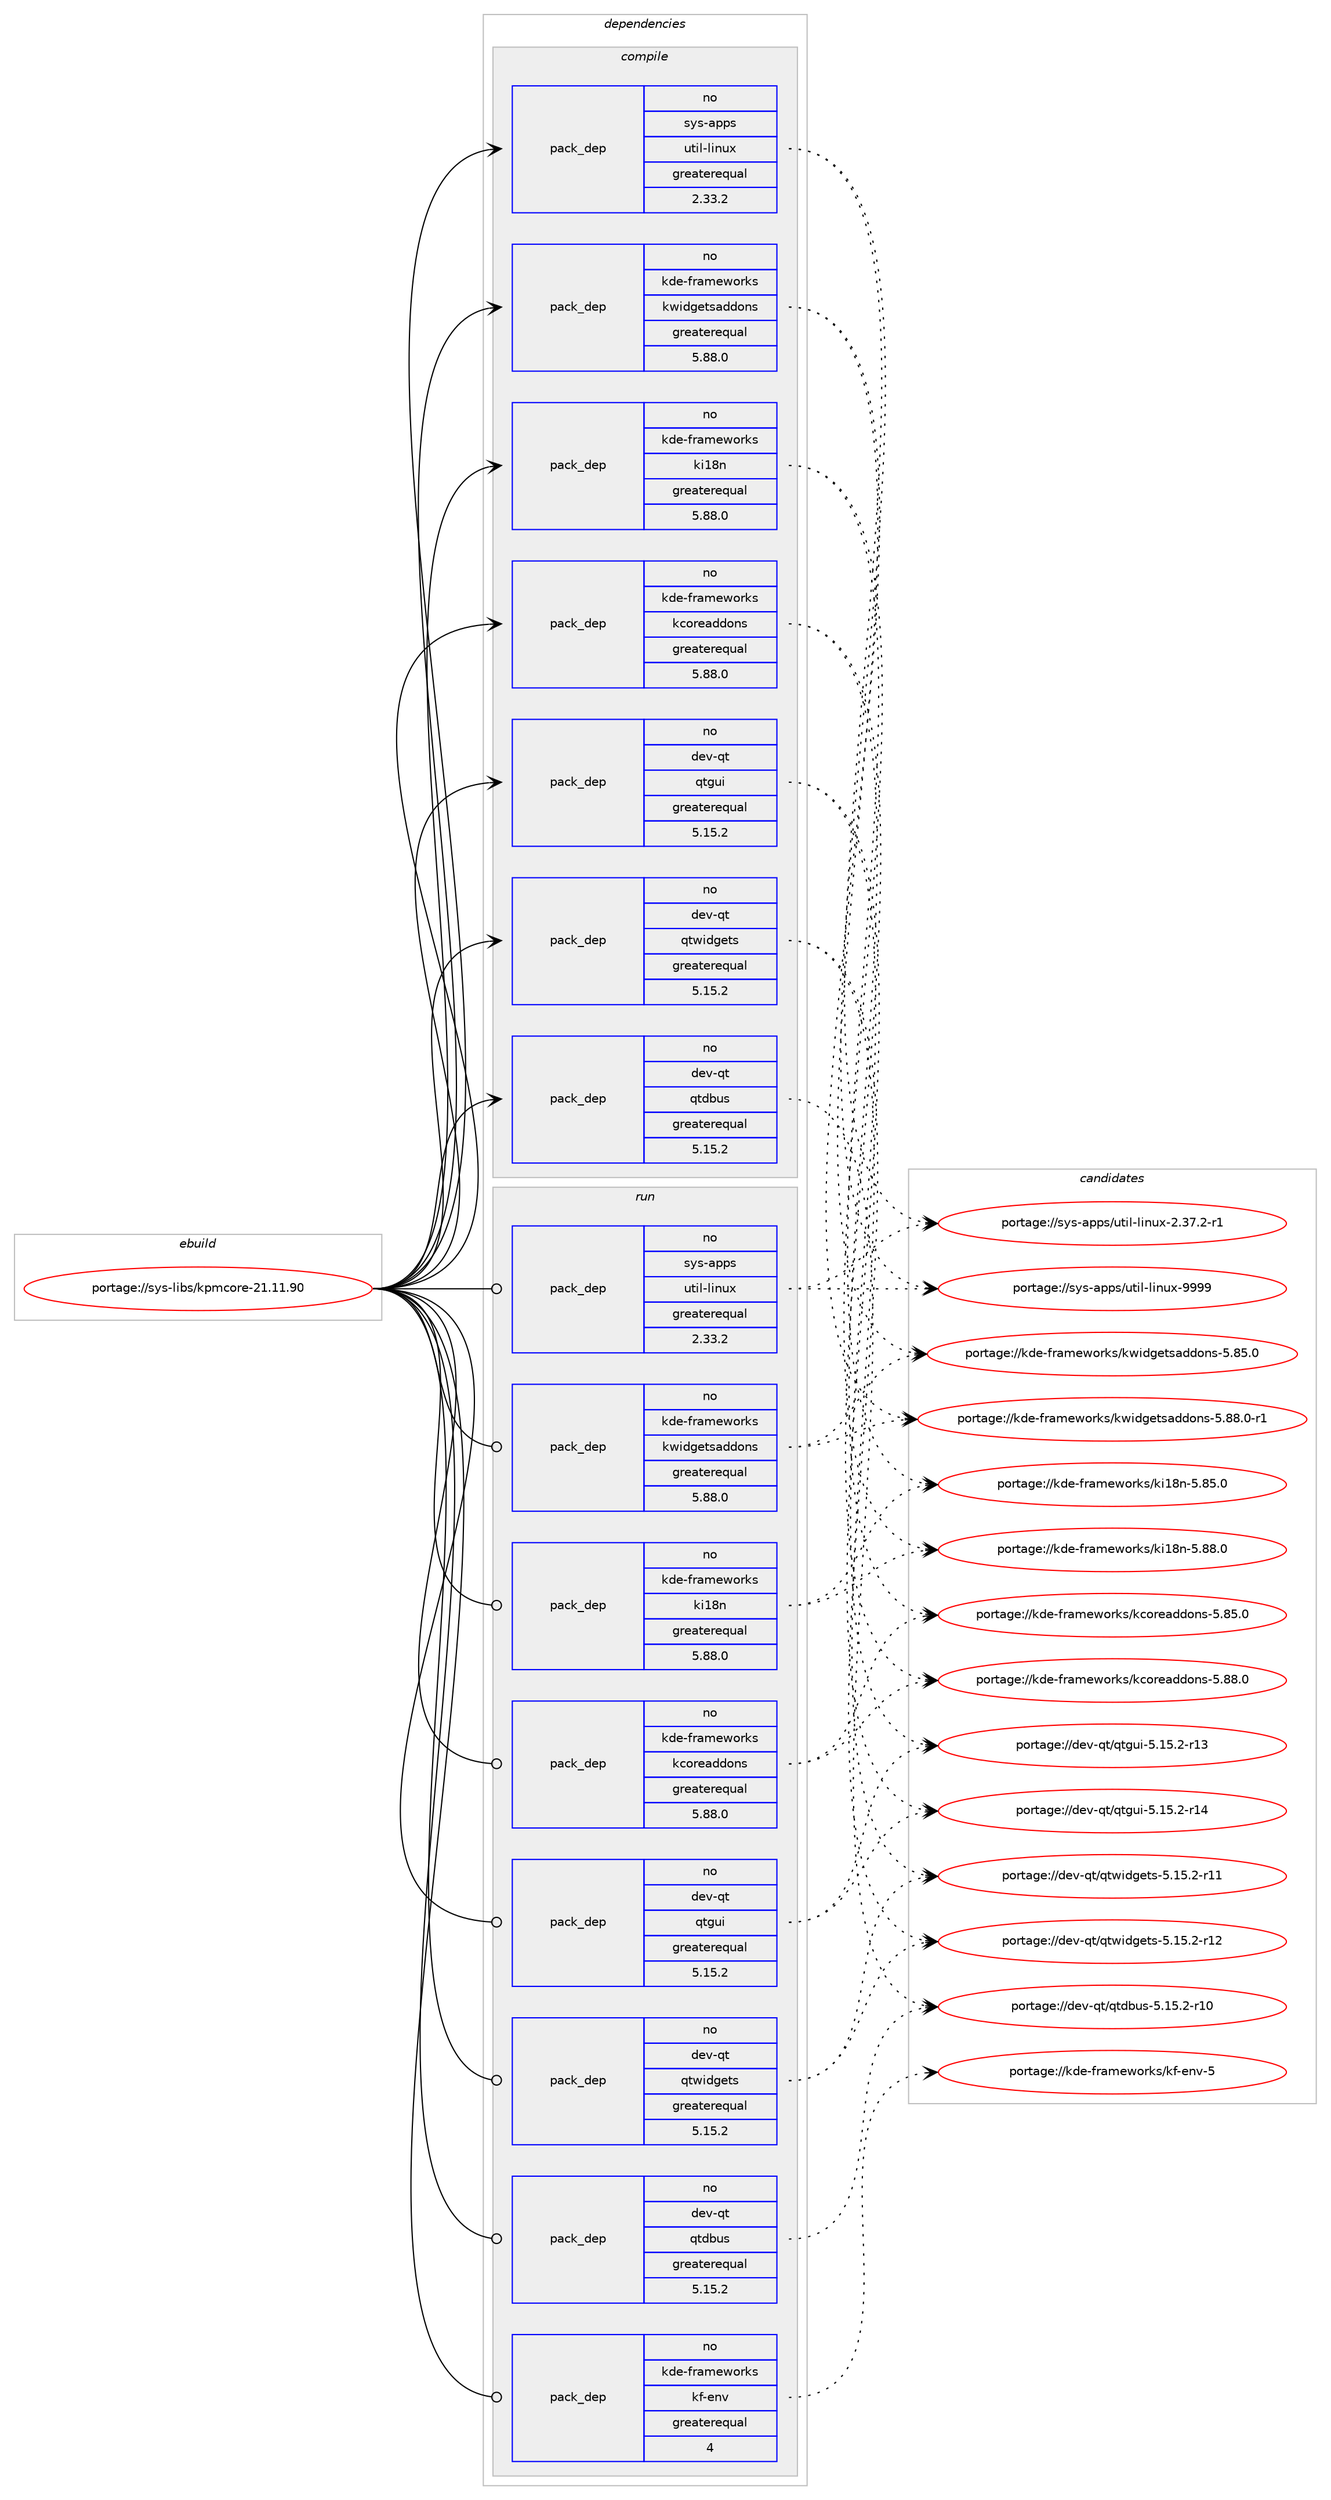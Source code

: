 digraph prolog {

# *************
# Graph options
# *************

newrank=true;
concentrate=true;
compound=true;
graph [rankdir=LR,fontname=Helvetica,fontsize=10,ranksep=1.5];#, ranksep=2.5, nodesep=0.2];
edge  [arrowhead=vee];
node  [fontname=Helvetica,fontsize=10];

# **********
# The ebuild
# **********

subgraph cluster_leftcol {
color=gray;
rank=same;
label=<<i>ebuild</i>>;
id [label="portage://sys-libs/kpmcore-21.11.90", color=red, width=4, href="../sys-libs/kpmcore-21.11.90.svg"];
}

# ****************
# The dependencies
# ****************

subgraph cluster_midcol {
color=gray;
label=<<i>dependencies</i>>;
subgraph cluster_compile {
fillcolor="#eeeeee";
style=filled;
label=<<i>compile</i>>;
# *** BEGIN UNKNOWN DEPENDENCY TYPE (TODO) ***
# id -> package_dependency(portage://sys-libs/kpmcore-21.11.90,install,no,dev-qt,qtcore,none,[,,],[slot(5)],[])
# *** END UNKNOWN DEPENDENCY TYPE (TODO) ***

subgraph pack2257 {
dependency2493 [label=<<TABLE BORDER="0" CELLBORDER="1" CELLSPACING="0" CELLPADDING="4" WIDTH="220"><TR><TD ROWSPAN="6" CELLPADDING="30">pack_dep</TD></TR><TR><TD WIDTH="110">no</TD></TR><TR><TD>dev-qt</TD></TR><TR><TD>qtdbus</TD></TR><TR><TD>greaterequal</TD></TR><TR><TD>5.15.2</TD></TR></TABLE>>, shape=none, color=blue];
}
id:e -> dependency2493:w [weight=20,style="solid",arrowhead="vee"];
subgraph pack2258 {
dependency2494 [label=<<TABLE BORDER="0" CELLBORDER="1" CELLSPACING="0" CELLPADDING="4" WIDTH="220"><TR><TD ROWSPAN="6" CELLPADDING="30">pack_dep</TD></TR><TR><TD WIDTH="110">no</TD></TR><TR><TD>dev-qt</TD></TR><TR><TD>qtgui</TD></TR><TR><TD>greaterequal</TD></TR><TR><TD>5.15.2</TD></TR></TABLE>>, shape=none, color=blue];
}
id:e -> dependency2494:w [weight=20,style="solid",arrowhead="vee"];
subgraph pack2259 {
dependency2495 [label=<<TABLE BORDER="0" CELLBORDER="1" CELLSPACING="0" CELLPADDING="4" WIDTH="220"><TR><TD ROWSPAN="6" CELLPADDING="30">pack_dep</TD></TR><TR><TD WIDTH="110">no</TD></TR><TR><TD>dev-qt</TD></TR><TR><TD>qtwidgets</TD></TR><TR><TD>greaterequal</TD></TR><TR><TD>5.15.2</TD></TR></TABLE>>, shape=none, color=blue];
}
id:e -> dependency2495:w [weight=20,style="solid",arrowhead="vee"];
subgraph pack2260 {
dependency2496 [label=<<TABLE BORDER="0" CELLBORDER="1" CELLSPACING="0" CELLPADDING="4" WIDTH="220"><TR><TD ROWSPAN="6" CELLPADDING="30">pack_dep</TD></TR><TR><TD WIDTH="110">no</TD></TR><TR><TD>kde-frameworks</TD></TR><TR><TD>kcoreaddons</TD></TR><TR><TD>greaterequal</TD></TR><TR><TD>5.88.0</TD></TR></TABLE>>, shape=none, color=blue];
}
id:e -> dependency2496:w [weight=20,style="solid",arrowhead="vee"];
subgraph pack2261 {
dependency2497 [label=<<TABLE BORDER="0" CELLBORDER="1" CELLSPACING="0" CELLPADDING="4" WIDTH="220"><TR><TD ROWSPAN="6" CELLPADDING="30">pack_dep</TD></TR><TR><TD WIDTH="110">no</TD></TR><TR><TD>kde-frameworks</TD></TR><TR><TD>ki18n</TD></TR><TR><TD>greaterequal</TD></TR><TR><TD>5.88.0</TD></TR></TABLE>>, shape=none, color=blue];
}
id:e -> dependency2497:w [weight=20,style="solid",arrowhead="vee"];
subgraph pack2262 {
dependency2498 [label=<<TABLE BORDER="0" CELLBORDER="1" CELLSPACING="0" CELLPADDING="4" WIDTH="220"><TR><TD ROWSPAN="6" CELLPADDING="30">pack_dep</TD></TR><TR><TD WIDTH="110">no</TD></TR><TR><TD>kde-frameworks</TD></TR><TR><TD>kwidgetsaddons</TD></TR><TR><TD>greaterequal</TD></TR><TR><TD>5.88.0</TD></TR></TABLE>>, shape=none, color=blue];
}
id:e -> dependency2498:w [weight=20,style="solid",arrowhead="vee"];
subgraph pack2263 {
dependency2499 [label=<<TABLE BORDER="0" CELLBORDER="1" CELLSPACING="0" CELLPADDING="4" WIDTH="220"><TR><TD ROWSPAN="6" CELLPADDING="30">pack_dep</TD></TR><TR><TD WIDTH="110">no</TD></TR><TR><TD>sys-apps</TD></TR><TR><TD>util-linux</TD></TR><TR><TD>greaterequal</TD></TR><TR><TD>2.33.2</TD></TR></TABLE>>, shape=none, color=blue];
}
id:e -> dependency2499:w [weight=20,style="solid",arrowhead="vee"];
# *** BEGIN UNKNOWN DEPENDENCY TYPE (TODO) ***
# id -> package_dependency(portage://sys-libs/kpmcore-21.11.90,install,no,sys-auth,polkit-qt,none,[,,],[],[])
# *** END UNKNOWN DEPENDENCY TYPE (TODO) ***

}
subgraph cluster_compileandrun {
fillcolor="#eeeeee";
style=filled;
label=<<i>compile and run</i>>;
}
subgraph cluster_run {
fillcolor="#eeeeee";
style=filled;
label=<<i>run</i>>;
# *** BEGIN UNKNOWN DEPENDENCY TYPE (TODO) ***
# id -> package_dependency(portage://sys-libs/kpmcore-21.11.90,run,no,dev-qt,qtcore,none,[,,],[slot(5)],[])
# *** END UNKNOWN DEPENDENCY TYPE (TODO) ***

subgraph pack2264 {
dependency2500 [label=<<TABLE BORDER="0" CELLBORDER="1" CELLSPACING="0" CELLPADDING="4" WIDTH="220"><TR><TD ROWSPAN="6" CELLPADDING="30">pack_dep</TD></TR><TR><TD WIDTH="110">no</TD></TR><TR><TD>dev-qt</TD></TR><TR><TD>qtdbus</TD></TR><TR><TD>greaterequal</TD></TR><TR><TD>5.15.2</TD></TR></TABLE>>, shape=none, color=blue];
}
id:e -> dependency2500:w [weight=20,style="solid",arrowhead="odot"];
subgraph pack2265 {
dependency2501 [label=<<TABLE BORDER="0" CELLBORDER="1" CELLSPACING="0" CELLPADDING="4" WIDTH="220"><TR><TD ROWSPAN="6" CELLPADDING="30">pack_dep</TD></TR><TR><TD WIDTH="110">no</TD></TR><TR><TD>dev-qt</TD></TR><TR><TD>qtgui</TD></TR><TR><TD>greaterequal</TD></TR><TR><TD>5.15.2</TD></TR></TABLE>>, shape=none, color=blue];
}
id:e -> dependency2501:w [weight=20,style="solid",arrowhead="odot"];
subgraph pack2266 {
dependency2502 [label=<<TABLE BORDER="0" CELLBORDER="1" CELLSPACING="0" CELLPADDING="4" WIDTH="220"><TR><TD ROWSPAN="6" CELLPADDING="30">pack_dep</TD></TR><TR><TD WIDTH="110">no</TD></TR><TR><TD>dev-qt</TD></TR><TR><TD>qtwidgets</TD></TR><TR><TD>greaterequal</TD></TR><TR><TD>5.15.2</TD></TR></TABLE>>, shape=none, color=blue];
}
id:e -> dependency2502:w [weight=20,style="solid",arrowhead="odot"];
subgraph pack2267 {
dependency2503 [label=<<TABLE BORDER="0" CELLBORDER="1" CELLSPACING="0" CELLPADDING="4" WIDTH="220"><TR><TD ROWSPAN="6" CELLPADDING="30">pack_dep</TD></TR><TR><TD WIDTH="110">no</TD></TR><TR><TD>kde-frameworks</TD></TR><TR><TD>kcoreaddons</TD></TR><TR><TD>greaterequal</TD></TR><TR><TD>5.88.0</TD></TR></TABLE>>, shape=none, color=blue];
}
id:e -> dependency2503:w [weight=20,style="solid",arrowhead="odot"];
subgraph pack2268 {
dependency2504 [label=<<TABLE BORDER="0" CELLBORDER="1" CELLSPACING="0" CELLPADDING="4" WIDTH="220"><TR><TD ROWSPAN="6" CELLPADDING="30">pack_dep</TD></TR><TR><TD WIDTH="110">no</TD></TR><TR><TD>kde-frameworks</TD></TR><TR><TD>kf-env</TD></TR><TR><TD>greaterequal</TD></TR><TR><TD>4</TD></TR></TABLE>>, shape=none, color=blue];
}
id:e -> dependency2504:w [weight=20,style="solid",arrowhead="odot"];
subgraph pack2269 {
dependency2505 [label=<<TABLE BORDER="0" CELLBORDER="1" CELLSPACING="0" CELLPADDING="4" WIDTH="220"><TR><TD ROWSPAN="6" CELLPADDING="30">pack_dep</TD></TR><TR><TD WIDTH="110">no</TD></TR><TR><TD>kde-frameworks</TD></TR><TR><TD>ki18n</TD></TR><TR><TD>greaterequal</TD></TR><TR><TD>5.88.0</TD></TR></TABLE>>, shape=none, color=blue];
}
id:e -> dependency2505:w [weight=20,style="solid",arrowhead="odot"];
subgraph pack2270 {
dependency2506 [label=<<TABLE BORDER="0" CELLBORDER="1" CELLSPACING="0" CELLPADDING="4" WIDTH="220"><TR><TD ROWSPAN="6" CELLPADDING="30">pack_dep</TD></TR><TR><TD WIDTH="110">no</TD></TR><TR><TD>kde-frameworks</TD></TR><TR><TD>kwidgetsaddons</TD></TR><TR><TD>greaterequal</TD></TR><TR><TD>5.88.0</TD></TR></TABLE>>, shape=none, color=blue];
}
id:e -> dependency2506:w [weight=20,style="solid",arrowhead="odot"];
subgraph pack2271 {
dependency2507 [label=<<TABLE BORDER="0" CELLBORDER="1" CELLSPACING="0" CELLPADDING="4" WIDTH="220"><TR><TD ROWSPAN="6" CELLPADDING="30">pack_dep</TD></TR><TR><TD WIDTH="110">no</TD></TR><TR><TD>sys-apps</TD></TR><TR><TD>util-linux</TD></TR><TR><TD>greaterequal</TD></TR><TR><TD>2.33.2</TD></TR></TABLE>>, shape=none, color=blue];
}
id:e -> dependency2507:w [weight=20,style="solid",arrowhead="odot"];
# *** BEGIN UNKNOWN DEPENDENCY TYPE (TODO) ***
# id -> package_dependency(portage://sys-libs/kpmcore-21.11.90,run,no,sys-auth,polkit-qt,none,[,,],[],[])
# *** END UNKNOWN DEPENDENCY TYPE (TODO) ***

}
}

# **************
# The candidates
# **************

subgraph cluster_choices {
rank=same;
color=gray;
label=<<i>candidates</i>>;

subgraph choice2257 {
color=black;
nodesep=1;
choice10010111845113116471131161009811711545534649534650451144948 [label="portage://dev-qt/qtdbus-5.15.2-r10", color=red, width=4,href="../dev-qt/qtdbus-5.15.2-r10.svg"];
dependency2493:e -> choice10010111845113116471131161009811711545534649534650451144948:w [style=dotted,weight="100"];
}
subgraph choice2258 {
color=black;
nodesep=1;
choice100101118451131164711311610311710545534649534650451144951 [label="portage://dev-qt/qtgui-5.15.2-r13", color=red, width=4,href="../dev-qt/qtgui-5.15.2-r13.svg"];
choice100101118451131164711311610311710545534649534650451144952 [label="portage://dev-qt/qtgui-5.15.2-r14", color=red, width=4,href="../dev-qt/qtgui-5.15.2-r14.svg"];
dependency2494:e -> choice100101118451131164711311610311710545534649534650451144951:w [style=dotted,weight="100"];
dependency2494:e -> choice100101118451131164711311610311710545534649534650451144952:w [style=dotted,weight="100"];
}
subgraph choice2259 {
color=black;
nodesep=1;
choice100101118451131164711311611910510010310111611545534649534650451144949 [label="portage://dev-qt/qtwidgets-5.15.2-r11", color=red, width=4,href="../dev-qt/qtwidgets-5.15.2-r11.svg"];
choice100101118451131164711311611910510010310111611545534649534650451144950 [label="portage://dev-qt/qtwidgets-5.15.2-r12", color=red, width=4,href="../dev-qt/qtwidgets-5.15.2-r12.svg"];
dependency2495:e -> choice100101118451131164711311611910510010310111611545534649534650451144949:w [style=dotted,weight="100"];
dependency2495:e -> choice100101118451131164711311611910510010310111611545534649534650451144950:w [style=dotted,weight="100"];
}
subgraph choice2260 {
color=black;
nodesep=1;
choice107100101451021149710910111911111410711547107991111141019710010011111011545534656534648 [label="portage://kde-frameworks/kcoreaddons-5.85.0", color=red, width=4,href="../kde-frameworks/kcoreaddons-5.85.0.svg"];
choice107100101451021149710910111911111410711547107991111141019710010011111011545534656564648 [label="portage://kde-frameworks/kcoreaddons-5.88.0", color=red, width=4,href="../kde-frameworks/kcoreaddons-5.88.0.svg"];
dependency2496:e -> choice107100101451021149710910111911111410711547107991111141019710010011111011545534656534648:w [style=dotted,weight="100"];
dependency2496:e -> choice107100101451021149710910111911111410711547107991111141019710010011111011545534656564648:w [style=dotted,weight="100"];
}
subgraph choice2261 {
color=black;
nodesep=1;
choice107100101451021149710910111911111410711547107105495611045534656534648 [label="portage://kde-frameworks/ki18n-5.85.0", color=red, width=4,href="../kde-frameworks/ki18n-5.85.0.svg"];
choice107100101451021149710910111911111410711547107105495611045534656564648 [label="portage://kde-frameworks/ki18n-5.88.0", color=red, width=4,href="../kde-frameworks/ki18n-5.88.0.svg"];
dependency2497:e -> choice107100101451021149710910111911111410711547107105495611045534656534648:w [style=dotted,weight="100"];
dependency2497:e -> choice107100101451021149710910111911111410711547107105495611045534656564648:w [style=dotted,weight="100"];
}
subgraph choice2262 {
color=black;
nodesep=1;
choice1071001014510211497109101119111114107115471071191051001031011161159710010011111011545534656534648 [label="portage://kde-frameworks/kwidgetsaddons-5.85.0", color=red, width=4,href="../kde-frameworks/kwidgetsaddons-5.85.0.svg"];
choice10710010145102114971091011191111141071154710711910510010310111611597100100111110115455346565646484511449 [label="portage://kde-frameworks/kwidgetsaddons-5.88.0-r1", color=red, width=4,href="../kde-frameworks/kwidgetsaddons-5.88.0-r1.svg"];
dependency2498:e -> choice1071001014510211497109101119111114107115471071191051001031011161159710010011111011545534656534648:w [style=dotted,weight="100"];
dependency2498:e -> choice10710010145102114971091011191111141071154710711910510010310111611597100100111110115455346565646484511449:w [style=dotted,weight="100"];
}
subgraph choice2263 {
color=black;
nodesep=1;
choice11512111545971121121154711711610510845108105110117120455046515546504511449 [label="portage://sys-apps/util-linux-2.37.2-r1", color=red, width=4,href="../sys-apps/util-linux-2.37.2-r1.svg"];
choice115121115459711211211547117116105108451081051101171204557575757 [label="portage://sys-apps/util-linux-9999", color=red, width=4,href="../sys-apps/util-linux-9999.svg"];
dependency2499:e -> choice11512111545971121121154711711610510845108105110117120455046515546504511449:w [style=dotted,weight="100"];
dependency2499:e -> choice115121115459711211211547117116105108451081051101171204557575757:w [style=dotted,weight="100"];
}
subgraph choice2264 {
color=black;
nodesep=1;
choice10010111845113116471131161009811711545534649534650451144948 [label="portage://dev-qt/qtdbus-5.15.2-r10", color=red, width=4,href="../dev-qt/qtdbus-5.15.2-r10.svg"];
dependency2500:e -> choice10010111845113116471131161009811711545534649534650451144948:w [style=dotted,weight="100"];
}
subgraph choice2265 {
color=black;
nodesep=1;
choice100101118451131164711311610311710545534649534650451144951 [label="portage://dev-qt/qtgui-5.15.2-r13", color=red, width=4,href="../dev-qt/qtgui-5.15.2-r13.svg"];
choice100101118451131164711311610311710545534649534650451144952 [label="portage://dev-qt/qtgui-5.15.2-r14", color=red, width=4,href="../dev-qt/qtgui-5.15.2-r14.svg"];
dependency2501:e -> choice100101118451131164711311610311710545534649534650451144951:w [style=dotted,weight="100"];
dependency2501:e -> choice100101118451131164711311610311710545534649534650451144952:w [style=dotted,weight="100"];
}
subgraph choice2266 {
color=black;
nodesep=1;
choice100101118451131164711311611910510010310111611545534649534650451144949 [label="portage://dev-qt/qtwidgets-5.15.2-r11", color=red, width=4,href="../dev-qt/qtwidgets-5.15.2-r11.svg"];
choice100101118451131164711311611910510010310111611545534649534650451144950 [label="portage://dev-qt/qtwidgets-5.15.2-r12", color=red, width=4,href="../dev-qt/qtwidgets-5.15.2-r12.svg"];
dependency2502:e -> choice100101118451131164711311611910510010310111611545534649534650451144949:w [style=dotted,weight="100"];
dependency2502:e -> choice100101118451131164711311611910510010310111611545534649534650451144950:w [style=dotted,weight="100"];
}
subgraph choice2267 {
color=black;
nodesep=1;
choice107100101451021149710910111911111410711547107991111141019710010011111011545534656534648 [label="portage://kde-frameworks/kcoreaddons-5.85.0", color=red, width=4,href="../kde-frameworks/kcoreaddons-5.85.0.svg"];
choice107100101451021149710910111911111410711547107991111141019710010011111011545534656564648 [label="portage://kde-frameworks/kcoreaddons-5.88.0", color=red, width=4,href="../kde-frameworks/kcoreaddons-5.88.0.svg"];
dependency2503:e -> choice107100101451021149710910111911111410711547107991111141019710010011111011545534656534648:w [style=dotted,weight="100"];
dependency2503:e -> choice107100101451021149710910111911111410711547107991111141019710010011111011545534656564648:w [style=dotted,weight="100"];
}
subgraph choice2268 {
color=black;
nodesep=1;
choice107100101451021149710910111911111410711547107102451011101184553 [label="portage://kde-frameworks/kf-env-5", color=red, width=4,href="../kde-frameworks/kf-env-5.svg"];
dependency2504:e -> choice107100101451021149710910111911111410711547107102451011101184553:w [style=dotted,weight="100"];
}
subgraph choice2269 {
color=black;
nodesep=1;
choice107100101451021149710910111911111410711547107105495611045534656534648 [label="portage://kde-frameworks/ki18n-5.85.0", color=red, width=4,href="../kde-frameworks/ki18n-5.85.0.svg"];
choice107100101451021149710910111911111410711547107105495611045534656564648 [label="portage://kde-frameworks/ki18n-5.88.0", color=red, width=4,href="../kde-frameworks/ki18n-5.88.0.svg"];
dependency2505:e -> choice107100101451021149710910111911111410711547107105495611045534656534648:w [style=dotted,weight="100"];
dependency2505:e -> choice107100101451021149710910111911111410711547107105495611045534656564648:w [style=dotted,weight="100"];
}
subgraph choice2270 {
color=black;
nodesep=1;
choice1071001014510211497109101119111114107115471071191051001031011161159710010011111011545534656534648 [label="portage://kde-frameworks/kwidgetsaddons-5.85.0", color=red, width=4,href="../kde-frameworks/kwidgetsaddons-5.85.0.svg"];
choice10710010145102114971091011191111141071154710711910510010310111611597100100111110115455346565646484511449 [label="portage://kde-frameworks/kwidgetsaddons-5.88.0-r1", color=red, width=4,href="../kde-frameworks/kwidgetsaddons-5.88.0-r1.svg"];
dependency2506:e -> choice1071001014510211497109101119111114107115471071191051001031011161159710010011111011545534656534648:w [style=dotted,weight="100"];
dependency2506:e -> choice10710010145102114971091011191111141071154710711910510010310111611597100100111110115455346565646484511449:w [style=dotted,weight="100"];
}
subgraph choice2271 {
color=black;
nodesep=1;
choice11512111545971121121154711711610510845108105110117120455046515546504511449 [label="portage://sys-apps/util-linux-2.37.2-r1", color=red, width=4,href="../sys-apps/util-linux-2.37.2-r1.svg"];
choice115121115459711211211547117116105108451081051101171204557575757 [label="portage://sys-apps/util-linux-9999", color=red, width=4,href="../sys-apps/util-linux-9999.svg"];
dependency2507:e -> choice11512111545971121121154711711610510845108105110117120455046515546504511449:w [style=dotted,weight="100"];
dependency2507:e -> choice115121115459711211211547117116105108451081051101171204557575757:w [style=dotted,weight="100"];
}
}

}
